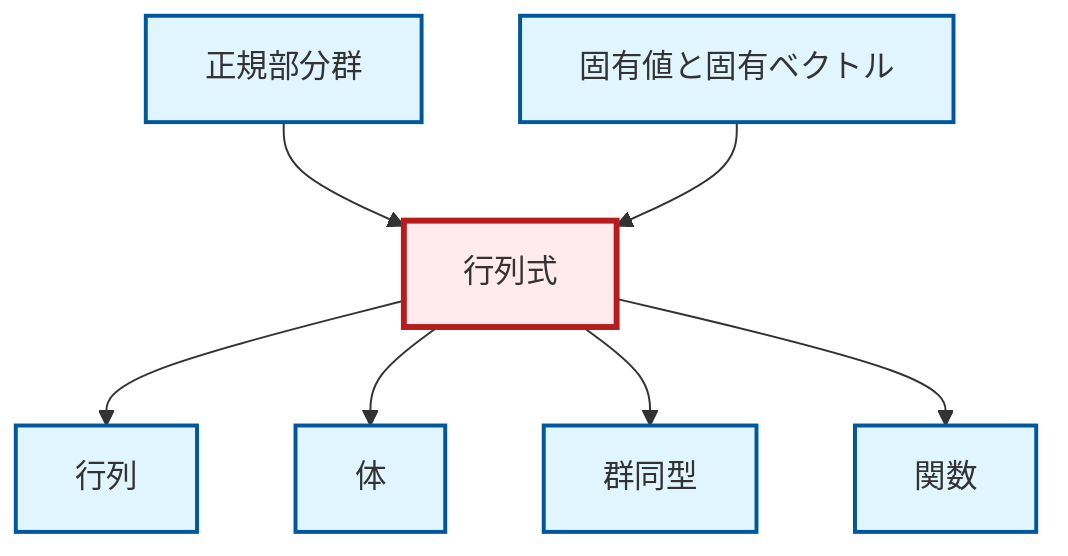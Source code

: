 graph TD
    classDef definition fill:#e1f5fe,stroke:#01579b,stroke-width:2px
    classDef theorem fill:#f3e5f5,stroke:#4a148c,stroke-width:2px
    classDef axiom fill:#fff3e0,stroke:#e65100,stroke-width:2px
    classDef example fill:#e8f5e9,stroke:#1b5e20,stroke-width:2px
    classDef current fill:#ffebee,stroke:#b71c1c,stroke-width:3px
    def-normal-subgroup["正規部分群"]:::definition
    def-function["関数"]:::definition
    def-isomorphism["群同型"]:::definition
    def-matrix["行列"]:::definition
    def-field["体"]:::definition
    def-eigenvalue-eigenvector["固有値と固有ベクトル"]:::definition
    def-determinant["行列式"]:::definition
    def-determinant --> def-matrix
    def-normal-subgroup --> def-determinant
    def-determinant --> def-field
    def-eigenvalue-eigenvector --> def-determinant
    def-determinant --> def-isomorphism
    def-determinant --> def-function
    class def-determinant current
